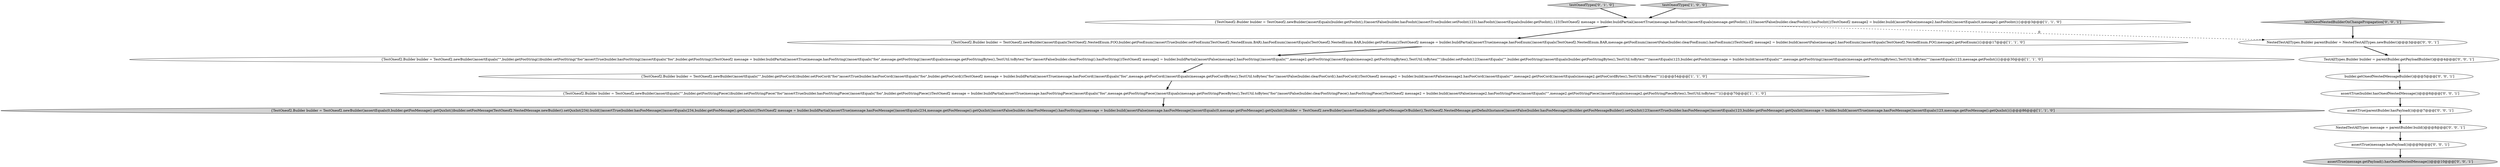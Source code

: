 digraph {
16 [style = filled, label = "assertTrue(message.getPayload().hasOneofNestedMessage())@@@10@@@['0', '0', '1']", fillcolor = lightgray, shape = ellipse image = "AAA0AAABBB3BBB"];
9 [style = filled, label = "TestAllTypes.Builder builder = parentBuilder.getPayloadBuilder()@@@4@@@['0', '0', '1']", fillcolor = white, shape = ellipse image = "AAA0AAABBB3BBB"];
1 [style = filled, label = "{TestOneof2.Builder builder = TestOneof2.newBuilder()assertEquals(\"\",builder.getFooStringPiece())builder.setFooStringPiece(\"foo\")assertTrue(builder.hasFooStringPiece())assertEquals(\"foo\",builder.getFooStringPiece())TestOneof2 message = builder.buildPartial()assertTrue(message.hasFooStringPiece())assertEquals(\"foo\",message.getFooStringPiece())assertEquals(message.getFooStringPieceBytes(),TestUtil.toBytes(\"foo\"))assertFalse(builder.clearFooStringPiece().hasFooStringPiece())TestOneof2 message2 = builder.build()assertFalse(message2.hasFooStringPiece())assertEquals(\"\",message2.getFooStringPiece())assertEquals(message2.getFooStringPieceBytes(),TestUtil.toBytes(\"\"))}@@@70@@@['1', '1', '0']", fillcolor = white, shape = ellipse image = "AAA0AAABBB1BBB"];
14 [style = filled, label = "NestedTestAllTypes.Builder parentBuilder = NestedTestAllTypes.newBuilder()@@@3@@@['0', '0', '1']", fillcolor = white, shape = ellipse image = "AAA0AAABBB3BBB"];
3 [style = filled, label = "{TestOneof2.Builder builder = TestOneof2.newBuilder()assertEquals(builder.getFooInt(),0)assertFalse(builder.hasFooInt())assertTrue(builder.setFooInt(123).hasFooInt())assertEquals(builder.getFooInt(),123)TestOneof2 message = builder.buildPartial()assertTrue(message.hasFooInt())assertEquals(message.getFooInt(),123)assertFalse(builder.clearFooInt().hasFooInt())TestOneof2 message2 = builder.build()assertFalse(message2.hasFooInt())assertEquals(0,message2.getFooInt())}@@@3@@@['1', '1', '0']", fillcolor = white, shape = ellipse image = "AAA0AAABBB1BBB"];
0 [style = filled, label = "{TestOneof2.Builder builder = TestOneof2.newBuilder()assertEquals(TestOneof2.NestedEnum.FOO,builder.getFooEnum())assertTrue(builder.setFooEnum(TestOneof2.NestedEnum.BAR).hasFooEnum())assertEquals(TestOneof2.NestedEnum.BAR,builder.getFooEnum())TestOneof2 message = builder.buildPartial()assertTrue(message.hasFooEnum())assertEquals(TestOneof2.NestedEnum.BAR,message.getFooEnum())assertFalse(builder.clearFooEnum().hasFooEnum())TestOneof2 message2 = builder.build()assertFalse(message2.hasFooEnum())assertEquals(TestOneof2.NestedEnum.FOO,message2.getFooEnum())}@@@17@@@['1', '1', '0']", fillcolor = white, shape = ellipse image = "AAA0AAABBB1BBB"];
11 [style = filled, label = "testOneofNestedBuilderOnChangePropagation['0', '0', '1']", fillcolor = lightgray, shape = diamond image = "AAA0AAABBB3BBB"];
13 [style = filled, label = "assertTrue(message.hasPayload())@@@9@@@['0', '0', '1']", fillcolor = white, shape = ellipse image = "AAA0AAABBB3BBB"];
5 [style = filled, label = "{TestOneof2.Builder builder = TestOneof2.newBuilder()assertEquals(\"\",builder.getFooCord())builder.setFooCord(\"foo\")assertTrue(builder.hasFooCord())assertEquals(\"foo\",builder.getFooCord())TestOneof2 message = builder.buildPartial()assertTrue(message.hasFooCord())assertEquals(\"foo\",message.getFooCord())assertEquals(message.getFooCordBytes(),TestUtil.toBytes(\"foo\"))assertFalse(builder.clearFooCord().hasFooCord())TestOneof2 message2 = builder.build()assertFalse(message2.hasFooCord())assertEquals(\"\",message2.getFooCord())assertEquals(message2.getFooCordBytes(),TestUtil.toBytes(\"\"))}@@@54@@@['1', '1', '0']", fillcolor = white, shape = ellipse image = "AAA0AAABBB1BBB"];
7 [style = filled, label = "testOneofTypes['0', '1', '0']", fillcolor = lightgray, shape = diamond image = "AAA0AAABBB2BBB"];
8 [style = filled, label = "assertTrue(parentBuilder.hasPayload())@@@7@@@['0', '0', '1']", fillcolor = white, shape = ellipse image = "AAA0AAABBB3BBB"];
4 [style = filled, label = "testOneofTypes['1', '0', '0']", fillcolor = lightgray, shape = diamond image = "AAA0AAABBB1BBB"];
6 [style = filled, label = "{TestOneof2.Builder builder = TestOneof2.newBuilder()assertEquals(0,builder.getFooMessage().getQuxInt())builder.setFooMessage(TestOneof2.NestedMessage.newBuilder().setQuxInt(234).build())assertTrue(builder.hasFooMessage())assertEquals(234,builder.getFooMessage().getQuxInt())TestOneof2 message = builder.buildPartial()assertTrue(message.hasFooMessage())assertEquals(234,message.getFooMessage().getQuxInt())assertFalse(builder.clearFooMessage().hasFooString())message = builder.build()assertFalse(message.hasFooMessage())assertEquals(0,message.getFooMessage().getQuxInt())builder = TestOneof2.newBuilder()assertSame(builder.getFooMessageOrBuilder(),TestOneof2.NestedMessage.getDefaultInstance())assertFalse(builder.hasFooMessage())builder.getFooMessageBuilder().setQuxInt(123)assertTrue(builder.hasFooMessage())assertEquals(123,builder.getFooMessage().getQuxInt())message = builder.build()assertTrue(message.hasFooMessage())assertEquals(123,message.getFooMessage().getQuxInt())}@@@86@@@['1', '1', '0']", fillcolor = lightgray, shape = ellipse image = "AAA0AAABBB1BBB"];
12 [style = filled, label = "assertTrue(builder.hasOneofNestedMessage())@@@6@@@['0', '0', '1']", fillcolor = white, shape = ellipse image = "AAA0AAABBB3BBB"];
10 [style = filled, label = "builder.getOneofNestedMessageBuilder()@@@5@@@['0', '0', '1']", fillcolor = white, shape = ellipse image = "AAA0AAABBB3BBB"];
2 [style = filled, label = "{TestOneof2.Builder builder = TestOneof2.newBuilder()assertEquals(\"\",builder.getFooString())builder.setFooString(\"foo\")assertTrue(builder.hasFooString())assertEquals(\"foo\",builder.getFooString())TestOneof2 message = builder.buildPartial()assertTrue(message.hasFooString())assertEquals(\"foo\",message.getFooString())assertEquals(message.getFooStringBytes(),TestUtil.toBytes(\"foo\"))assertFalse(builder.clearFooString().hasFooString())TestOneof2 message2 = builder.buildPartial()assertFalse(message2.hasFooString())assertEquals(\"\",message2.getFooString())assertEquals(message2.getFooStringBytes(),TestUtil.toBytes(\"\"))builder.setFooInt(123)assertEquals(\"\",builder.getFooString())assertEquals(builder.getFooStringBytes(),TestUtil.toBytes(\"\"))assertEquals(123,builder.getFooInt())message = builder.build()assertEquals(\"\",message.getFooString())assertEquals(message.getFooStringBytes(),TestUtil.toBytes(\"\"))assertEquals(123,message.getFooInt())}@@@30@@@['1', '1', '0']", fillcolor = white, shape = ellipse image = "AAA0AAABBB1BBB"];
15 [style = filled, label = "NestedTestAllTypes message = parentBuilder.build()@@@8@@@['0', '0', '1']", fillcolor = white, shape = ellipse image = "AAA0AAABBB3BBB"];
9->10 [style = bold, label=""];
0->2 [style = bold, label=""];
3->14 [style = dashed, label="0"];
14->9 [style = bold, label=""];
13->16 [style = bold, label=""];
3->0 [style = bold, label=""];
4->3 [style = bold, label=""];
1->6 [style = bold, label=""];
7->3 [style = bold, label=""];
12->8 [style = bold, label=""];
11->14 [style = bold, label=""];
8->15 [style = bold, label=""];
15->13 [style = bold, label=""];
2->5 [style = bold, label=""];
10->12 [style = bold, label=""];
5->1 [style = bold, label=""];
}
